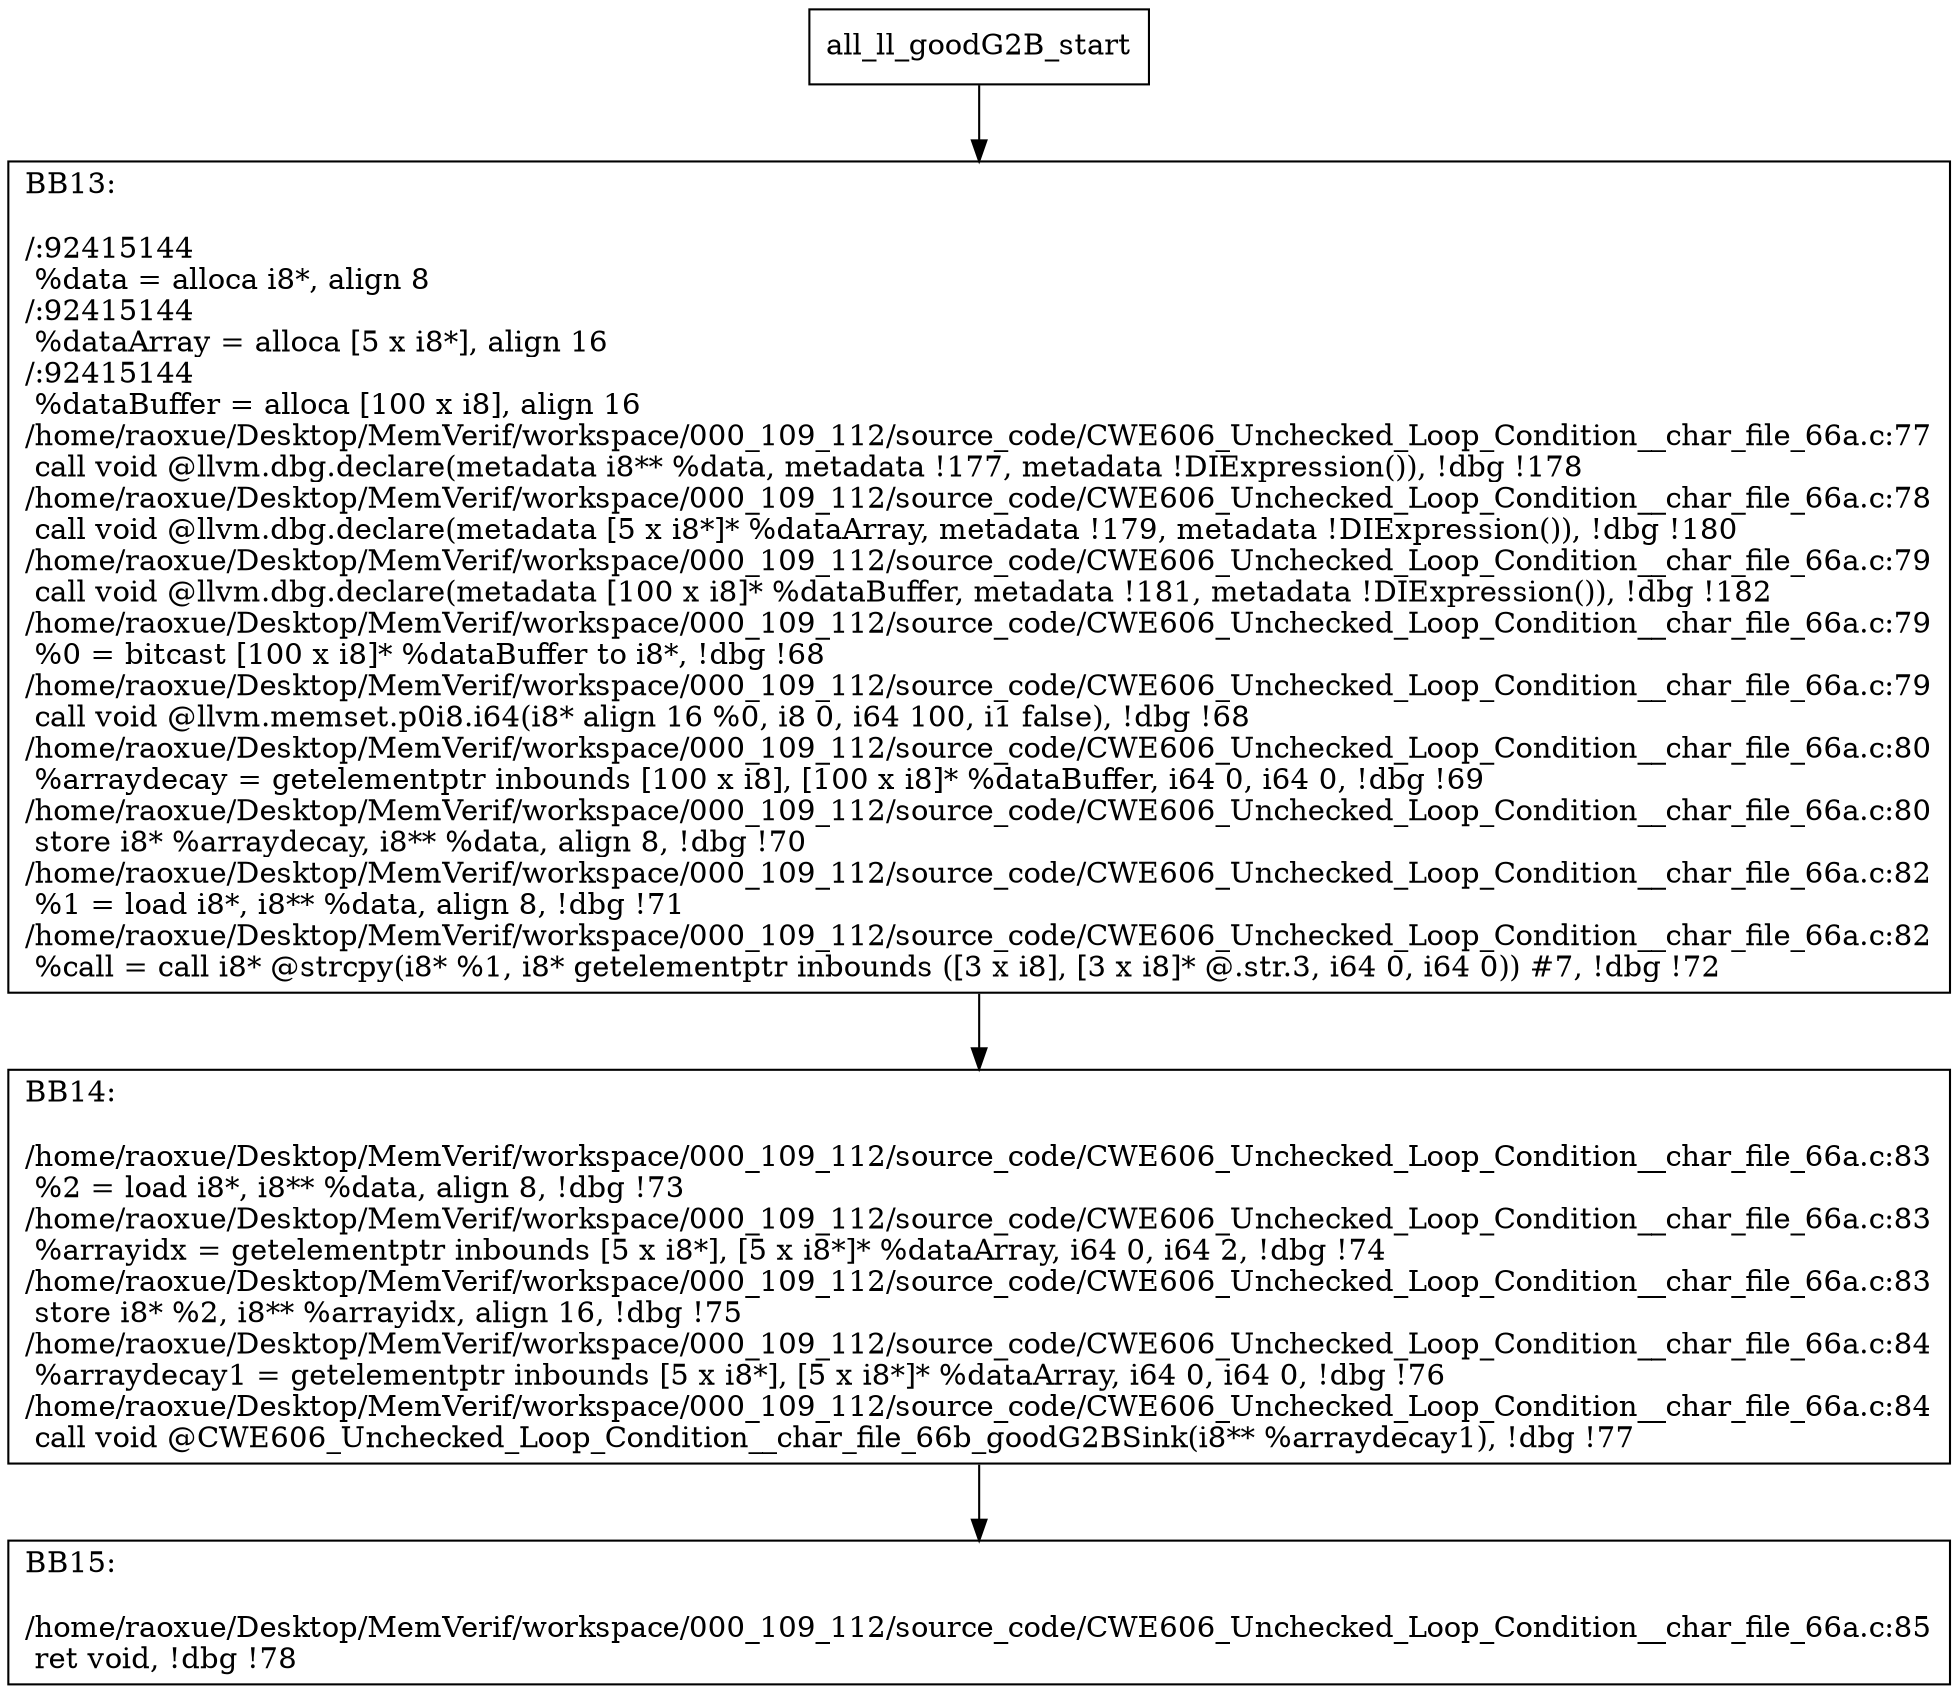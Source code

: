 digraph "CFG for'all_ll_goodG2B' function" {
	BBall_ll_goodG2B_start[shape=record,label="{all_ll_goodG2B_start}"];
	BBall_ll_goodG2B_start-> all_ll_goodG2BBB13;
	all_ll_goodG2BBB13 [shape=record, label="{BB13:\l\l/:92415144\l
  %data = alloca i8*, align 8\l
/:92415144\l
  %dataArray = alloca [5 x i8*], align 16\l
/:92415144\l
  %dataBuffer = alloca [100 x i8], align 16\l
/home/raoxue/Desktop/MemVerif/workspace/000_109_112/source_code/CWE606_Unchecked_Loop_Condition__char_file_66a.c:77\l
  call void @llvm.dbg.declare(metadata i8** %data, metadata !177, metadata !DIExpression()), !dbg !178\l
/home/raoxue/Desktop/MemVerif/workspace/000_109_112/source_code/CWE606_Unchecked_Loop_Condition__char_file_66a.c:78\l
  call void @llvm.dbg.declare(metadata [5 x i8*]* %dataArray, metadata !179, metadata !DIExpression()), !dbg !180\l
/home/raoxue/Desktop/MemVerif/workspace/000_109_112/source_code/CWE606_Unchecked_Loop_Condition__char_file_66a.c:79\l
  call void @llvm.dbg.declare(metadata [100 x i8]* %dataBuffer, metadata !181, metadata !DIExpression()), !dbg !182\l
/home/raoxue/Desktop/MemVerif/workspace/000_109_112/source_code/CWE606_Unchecked_Loop_Condition__char_file_66a.c:79\l
  %0 = bitcast [100 x i8]* %dataBuffer to i8*, !dbg !68\l
/home/raoxue/Desktop/MemVerif/workspace/000_109_112/source_code/CWE606_Unchecked_Loop_Condition__char_file_66a.c:79\l
  call void @llvm.memset.p0i8.i64(i8* align 16 %0, i8 0, i64 100, i1 false), !dbg !68\l
/home/raoxue/Desktop/MemVerif/workspace/000_109_112/source_code/CWE606_Unchecked_Loop_Condition__char_file_66a.c:80\l
  %arraydecay = getelementptr inbounds [100 x i8], [100 x i8]* %dataBuffer, i64 0, i64 0, !dbg !69\l
/home/raoxue/Desktop/MemVerif/workspace/000_109_112/source_code/CWE606_Unchecked_Loop_Condition__char_file_66a.c:80\l
  store i8* %arraydecay, i8** %data, align 8, !dbg !70\l
/home/raoxue/Desktop/MemVerif/workspace/000_109_112/source_code/CWE606_Unchecked_Loop_Condition__char_file_66a.c:82\l
  %1 = load i8*, i8** %data, align 8, !dbg !71\l
/home/raoxue/Desktop/MemVerif/workspace/000_109_112/source_code/CWE606_Unchecked_Loop_Condition__char_file_66a.c:82\l
  %call = call i8* @strcpy(i8* %1, i8* getelementptr inbounds ([3 x i8], [3 x i8]* @.str.3, i64 0, i64 0)) #7, !dbg !72\l
}"];
	all_ll_goodG2BBB13-> all_ll_goodG2BBB14;
	all_ll_goodG2BBB14 [shape=record, label="{BB14:\l\l/home/raoxue/Desktop/MemVerif/workspace/000_109_112/source_code/CWE606_Unchecked_Loop_Condition__char_file_66a.c:83\l
  %2 = load i8*, i8** %data, align 8, !dbg !73\l
/home/raoxue/Desktop/MemVerif/workspace/000_109_112/source_code/CWE606_Unchecked_Loop_Condition__char_file_66a.c:83\l
  %arrayidx = getelementptr inbounds [5 x i8*], [5 x i8*]* %dataArray, i64 0, i64 2, !dbg !74\l
/home/raoxue/Desktop/MemVerif/workspace/000_109_112/source_code/CWE606_Unchecked_Loop_Condition__char_file_66a.c:83\l
  store i8* %2, i8** %arrayidx, align 16, !dbg !75\l
/home/raoxue/Desktop/MemVerif/workspace/000_109_112/source_code/CWE606_Unchecked_Loop_Condition__char_file_66a.c:84\l
  %arraydecay1 = getelementptr inbounds [5 x i8*], [5 x i8*]* %dataArray, i64 0, i64 0, !dbg !76\l
/home/raoxue/Desktop/MemVerif/workspace/000_109_112/source_code/CWE606_Unchecked_Loop_Condition__char_file_66a.c:84\l
  call void @CWE606_Unchecked_Loop_Condition__char_file_66b_goodG2BSink(i8** %arraydecay1), !dbg !77\l
}"];
	all_ll_goodG2BBB14-> all_ll_goodG2BBB15;
	all_ll_goodG2BBB15 [shape=record, label="{BB15:\l\l/home/raoxue/Desktop/MemVerif/workspace/000_109_112/source_code/CWE606_Unchecked_Loop_Condition__char_file_66a.c:85\l
  ret void, !dbg !78\l
}"];
}
